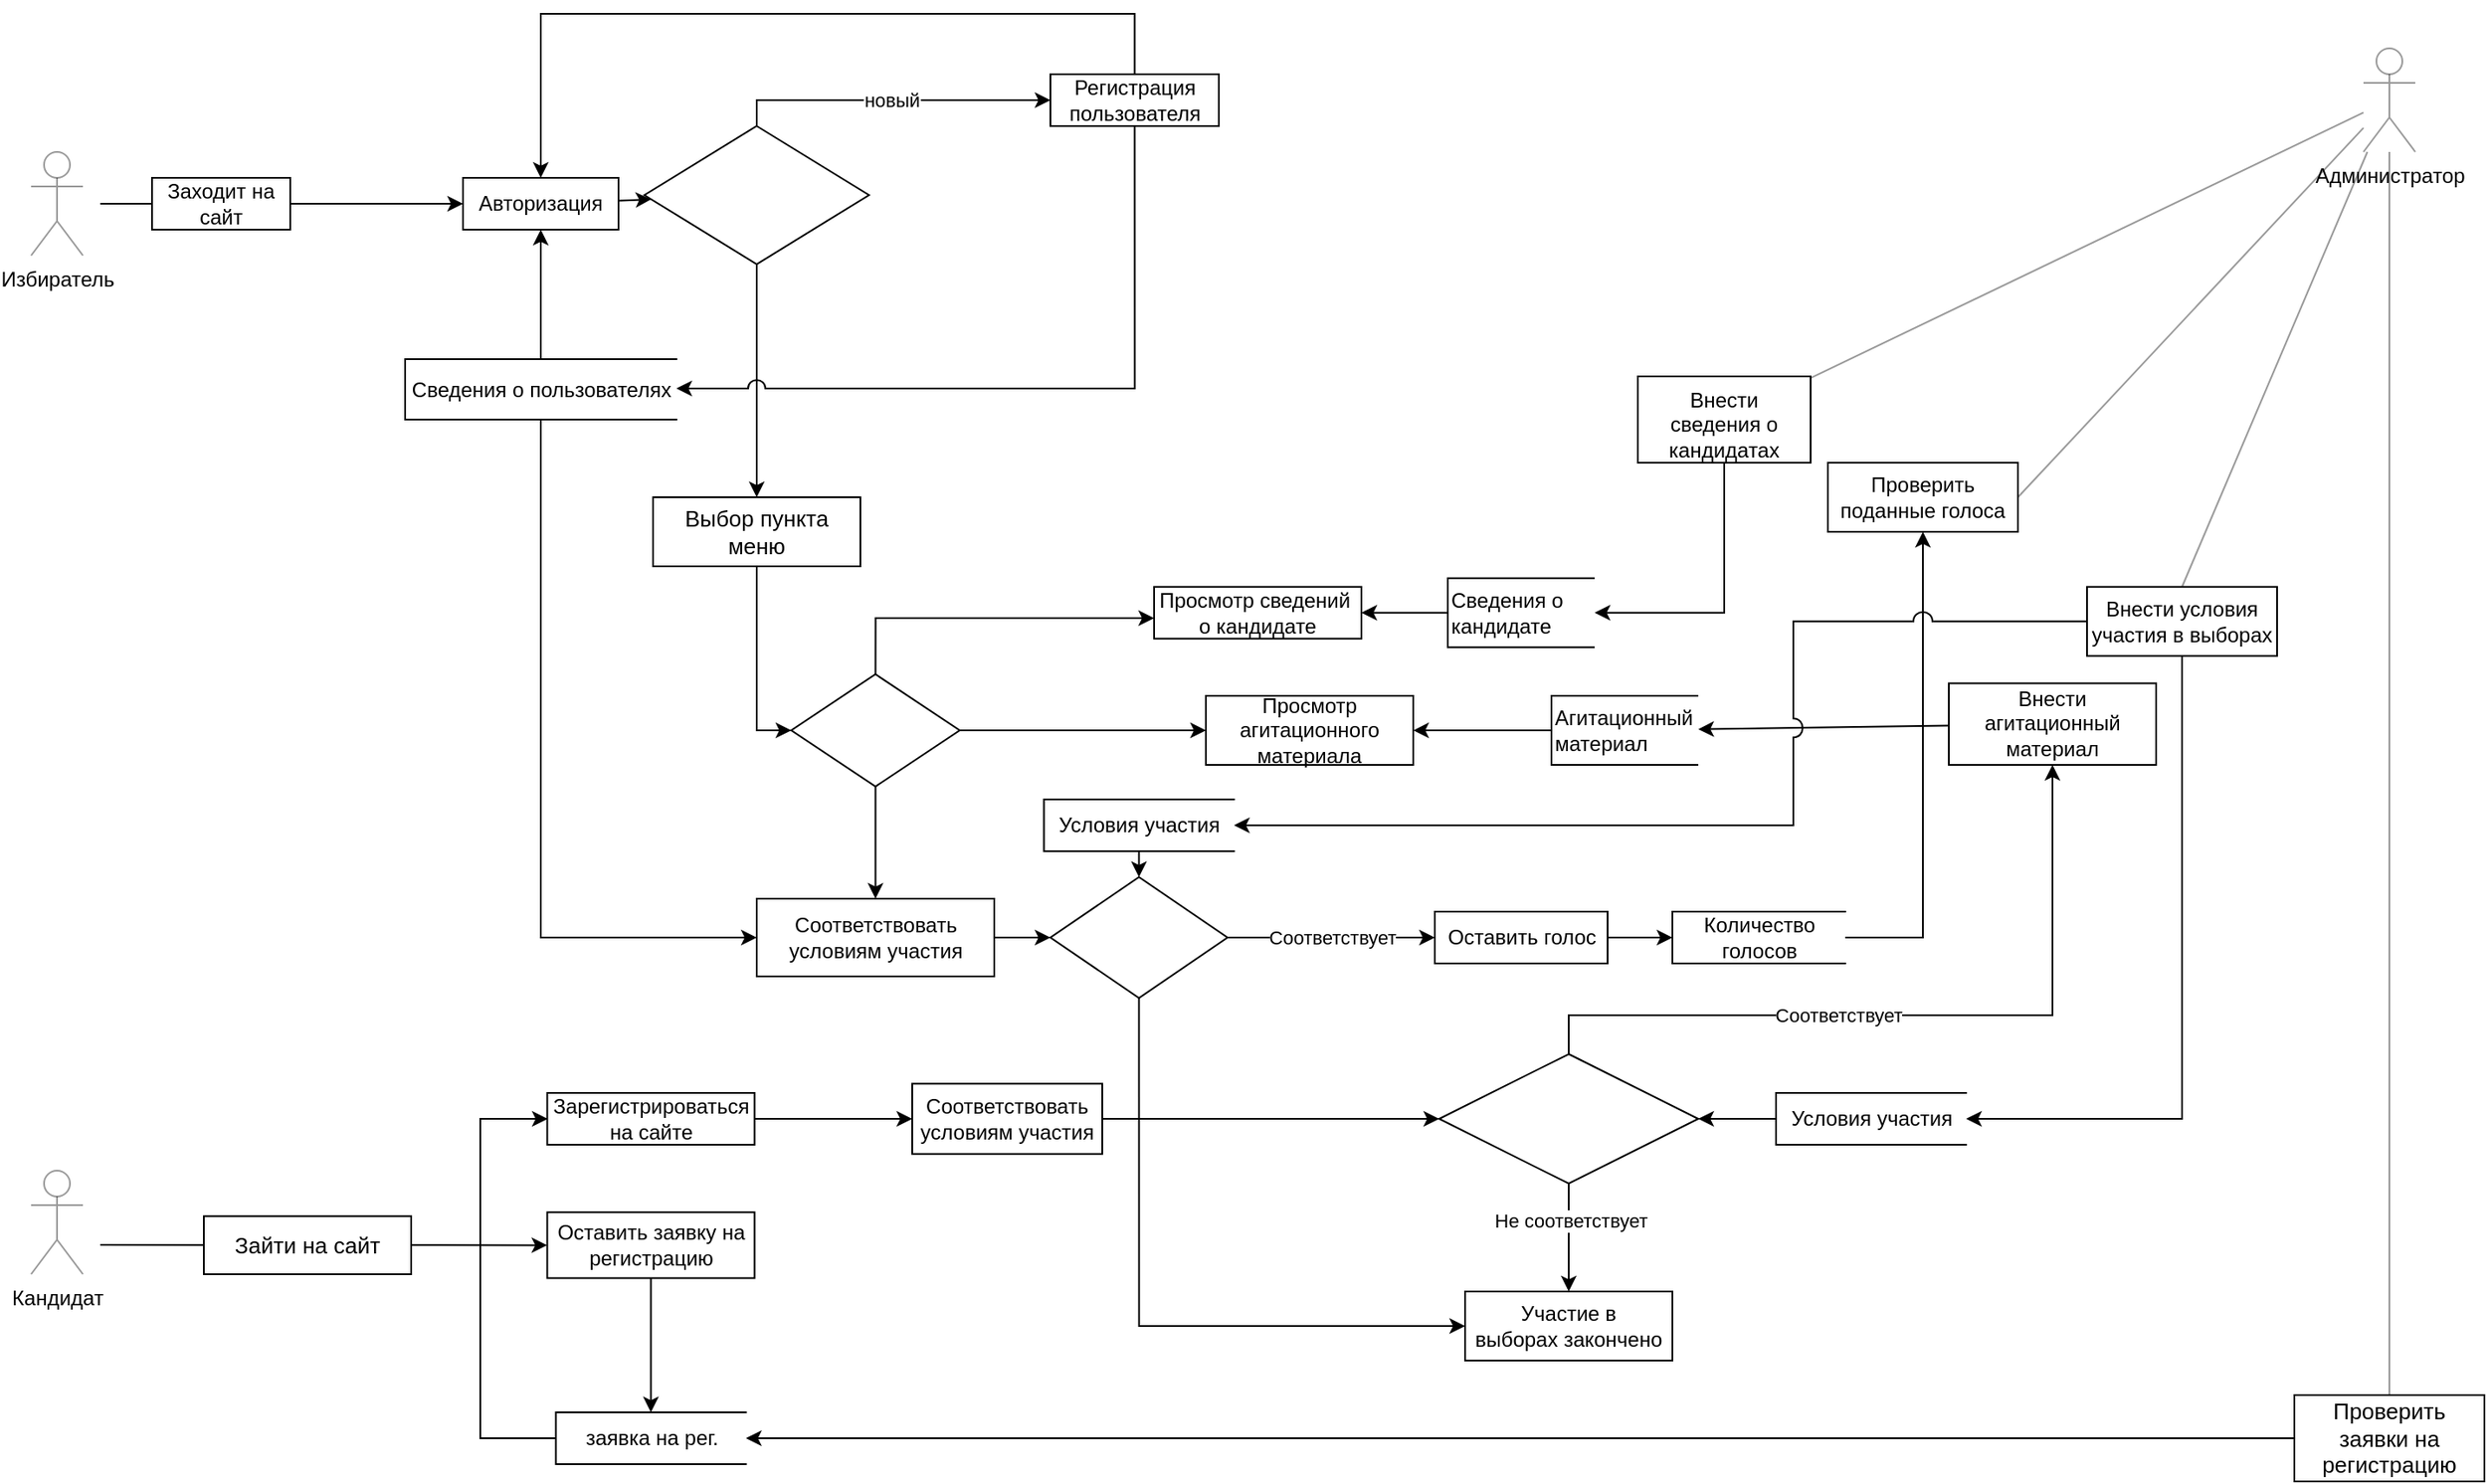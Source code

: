 <mxfile version="15.6.8" type="github">
  <diagram id="JmuFzZtwAlmiX_NOEhPW" name="Page-1">
    <mxGraphModel dx="1483" dy="881" grid="1" gridSize="10" guides="1" tooltips="1" connect="1" arrows="1" fold="1" page="1" pageScale="1" pageWidth="827" pageHeight="1169" math="0" shadow="0">
      <root>
        <mxCell id="0" />
        <mxCell id="1" parent="0" />
        <mxCell id="uC8Jnr2yHaZiXLGZVVK4-1" value="" style="rounded=0;orthogonalLoop=1;jettySize=auto;html=1;endArrow=none;endFill=0;" parent="1" target="QcxPbey-fvQrx8h6nicg-3" edge="1">
          <mxGeometry relative="1" as="geometry">
            <mxPoint x="60" y="210" as="sourcePoint" />
          </mxGeometry>
        </mxCell>
        <mxCell id="Ckuc4saJkIq0bEPmqGia-1" value="Избиратель" style="shape=umlActor;verticalLabelPosition=bottom;verticalAlign=top;html=1;outlineConnect=0;hachureGap=4;pointerEvents=0;opacity=40;" parent="1" vertex="1">
          <mxGeometry x="20" y="180" width="30" height="60" as="geometry" />
        </mxCell>
        <mxCell id="uC8Jnr2yHaZiXLGZVVK4-13" value="" style="rounded=0;orthogonalLoop=1;jettySize=auto;html=1;endFill=0;endArrow=none;opacity=40;" parent="1" source="Ckuc4saJkIq0bEPmqGia-4" target="uC8Jnr2yHaZiXLGZVVK4-12" edge="1">
          <mxGeometry relative="1" as="geometry">
            <mxPoint x="1140" y="260" as="sourcePoint" />
          </mxGeometry>
        </mxCell>
        <mxCell id="Ckuc4saJkIq0bEPmqGia-4" value="Администратор" style="shape=umlActor;verticalLabelPosition=bottom;verticalAlign=top;html=1;outlineConnect=0;hachureGap=4;pointerEvents=0;opacity=40;" parent="1" vertex="1">
          <mxGeometry x="1370" y="120" width="30" height="60" as="geometry" />
        </mxCell>
        <mxCell id="Ckuc4saJkIq0bEPmqGia-5" value="Кандидат" style="shape=umlActor;verticalLabelPosition=bottom;verticalAlign=top;html=1;outlineConnect=0;hachureGap=4;pointerEvents=0;opacity=40;" parent="1" vertex="1">
          <mxGeometry x="20" y="770" width="30" height="60" as="geometry" />
        </mxCell>
        <mxCell id="QcxPbey-fvQrx8h6nicg-13" style="edgeStyle=none;rounded=0;orthogonalLoop=1;jettySize=auto;html=1;exitX=1;exitY=0.5;exitDx=0;exitDy=0;entryX=0;entryY=0.5;entryDx=0;entryDy=0;fontSize=10;endArrow=classic;endFill=1;" parent="1" source="QcxPbey-fvQrx8h6nicg-3" target="QcxPbey-fvQrx8h6nicg-21" edge="1">
          <mxGeometry relative="1" as="geometry">
            <mxPoint x="290" y="400" as="targetPoint" />
          </mxGeometry>
        </mxCell>
        <mxCell id="QcxPbey-fvQrx8h6nicg-3" value="Заходит на сайт" style="rounded=0;whiteSpace=wrap;html=1;" parent="1" vertex="1">
          <mxGeometry x="90" y="195" width="80" height="30" as="geometry" />
        </mxCell>
        <mxCell id="QcxPbey-fvQrx8h6nicg-39" value="" style="edgeStyle=none;rounded=0;orthogonalLoop=1;jettySize=auto;html=1;fontSize=11;endArrow=classic;endFill=1;" parent="1" source="QcxPbey-fvQrx8h6nicg-21" target="QcxPbey-fvQrx8h6nicg-38" edge="1">
          <mxGeometry relative="1" as="geometry" />
        </mxCell>
        <mxCell id="QcxPbey-fvQrx8h6nicg-21" value="&lt;font style=&quot;font-size: 12px&quot;&gt;Авторизация&lt;/font&gt;" style="whiteSpace=wrap;html=1;fontSize=10;strokeWidth=1;" parent="1" vertex="1">
          <mxGeometry x="270" y="195" width="90" height="30" as="geometry" />
        </mxCell>
        <mxCell id="QcxPbey-fvQrx8h6nicg-38" value="" style="rhombus;whiteSpace=wrap;html=1;fontSize=10;strokeWidth=1;" parent="1" vertex="1">
          <mxGeometry x="375" y="165" width="130" height="80" as="geometry" />
        </mxCell>
        <mxCell id="QcxPbey-fvQrx8h6nicg-40" value="Оставить голос" style="whiteSpace=wrap;html=1;fontSize=12;strokeWidth=1;" parent="1" vertex="1">
          <mxGeometry x="832.5" y="620" width="100" height="30" as="geometry" />
        </mxCell>
        <mxCell id="QcxPbey-fvQrx8h6nicg-46" value="новый" style="endArrow=classic;html=1;rounded=0;fontSize=11;edgeStyle=orthogonalEdgeStyle;elbow=vertical;endFill=1;exitX=0.5;exitY=0;exitDx=0;exitDy=0;entryX=0;entryY=0.5;entryDx=0;entryDy=0;strokeWidth=1;" parent="1" source="QcxPbey-fvQrx8h6nicg-38" target="QcxPbey-fvQrx8h6nicg-50" edge="1">
          <mxGeometry width="50" height="50" relative="1" as="geometry">
            <mxPoint x="510" y="200" as="sourcePoint" />
            <mxPoint x="590" y="120" as="targetPoint" />
          </mxGeometry>
        </mxCell>
        <mxCell id="mvtWrWIjIO7E2C7EAjuf-1" style="edgeStyle=orthogonalEdgeStyle;rounded=0;orthogonalLoop=1;jettySize=auto;html=1;entryX=0.5;entryY=0;entryDx=0;entryDy=0;" parent="1" source="QcxPbey-fvQrx8h6nicg-50" target="QcxPbey-fvQrx8h6nicg-21" edge="1">
          <mxGeometry relative="1" as="geometry">
            <Array as="points">
              <mxPoint x="659" y="100" />
              <mxPoint x="315" y="100" />
            </Array>
          </mxGeometry>
        </mxCell>
        <mxCell id="QcxPbey-fvQrx8h6nicg-50" value="&lt;font&gt;Регистрация&lt;br&gt;&lt;/font&gt;&lt;font&gt;пользователя&lt;/font&gt;" style="rounded=0;whiteSpace=wrap;html=1;fontSize=12;strokeWidth=1;" parent="1" vertex="1">
          <mxGeometry x="610" y="135" width="97.5" height="30" as="geometry" />
        </mxCell>
        <mxCell id="QcxPbey-fvQrx8h6nicg-55" value="Проверить поданные голоса" style="rounded=0;whiteSpace=wrap;html=1;fontSize=12;strokeWidth=1;" parent="1" vertex="1">
          <mxGeometry x="1060" y="360" width="110" height="40" as="geometry" />
        </mxCell>
        <mxCell id="QcxPbey-fvQrx8h6nicg-56" value="" style="endArrow=none;html=1;rounded=0;fontSize=11;elbow=vertical;endFill=0;entryX=1;entryY=0.5;entryDx=0;entryDy=0;opacity=40;" parent="1" source="Ckuc4saJkIq0bEPmqGia-4" target="QcxPbey-fvQrx8h6nicg-55" edge="1">
          <mxGeometry width="50" height="50" relative="1" as="geometry">
            <mxPoint x="1170" y="290" as="sourcePoint" />
            <mxPoint x="1040" y="160" as="targetPoint" />
          </mxGeometry>
        </mxCell>
        <mxCell id="CWQUx5Fxp_yCI4VXglZ1-1" value="" style="edgeStyle=orthogonalEdgeStyle;rounded=0;orthogonalLoop=1;jettySize=auto;html=1;" parent="1" source="QcxPbey-fvQrx8h6nicg-59" target="hFdm3sWJ3O_plOhxWSF5-2" edge="1">
          <mxGeometry relative="1" as="geometry" />
        </mxCell>
        <mxCell id="QcxPbey-fvQrx8h6nicg-59" value="" style="rhombus;whiteSpace=wrap;html=1;rounded=0;fontSize=11;align=left;strokeWidth=1;" parent="1" vertex="1">
          <mxGeometry x="460" y="482.51" width="97.5" height="65" as="geometry" />
        </mxCell>
        <mxCell id="QcxPbey-fvQrx8h6nicg-65" style="edgeStyle=orthogonalEdgeStyle;rounded=0;orthogonalLoop=1;jettySize=auto;html=1;exitX=0.5;exitY=1;exitDx=0;exitDy=0;fontSize=12;endArrow=classic;endFill=1;" parent="1" edge="1">
          <mxGeometry relative="1" as="geometry">
            <mxPoint x="680" y="458.13" as="sourcePoint" />
            <mxPoint x="680" y="458.13" as="targetPoint" />
          </mxGeometry>
        </mxCell>
        <mxCell id="C9aT05zjUnMVidygBZYE-1" style="edgeStyle=none;rounded=0;orthogonalLoop=1;jettySize=auto;html=1;endArrow=classic;endFill=1;" parent="1" source="QcxPbey-fvQrx8h6nicg-79" target="C9aT05zjUnMVidygBZYE-2" edge="1">
          <mxGeometry relative="1" as="geometry">
            <mxPoint x="990" y="584.625" as="targetPoint" />
          </mxGeometry>
        </mxCell>
        <mxCell id="QcxPbey-fvQrx8h6nicg-79" value="Внести агитационный&lt;br&gt;&lt;font&gt;материал&lt;/font&gt;" style="rounded=0;whiteSpace=wrap;html=1;fontSize=12;strokeWidth=1;" parent="1" vertex="1">
          <mxGeometry x="1130" y="487.76" width="120" height="47.25" as="geometry" />
        </mxCell>
        <mxCell id="QcxPbey-fvQrx8h6nicg-85" value="" style="rhombus;whiteSpace=wrap;html=1;rounded=0;fontSize=12;strokeWidth=1;" parent="1" vertex="1">
          <mxGeometry x="835" y="702.5" width="150" height="75" as="geometry" />
        </mxCell>
        <mxCell id="QcxPbey-fvQrx8h6nicg-88" value="&lt;font style=&quot;font-size: 12px&quot;&gt;Участие в&lt;br&gt;выборах&amp;nbsp;&lt;font style=&quot;font-size: 12px&quot;&gt;закончено&lt;/font&gt;&lt;/font&gt;" style="rounded=0;whiteSpace=wrap;html=1;fontSize=11;strokeWidth=1;" parent="1" vertex="1">
          <mxGeometry x="850" y="840" width="120" height="40" as="geometry" />
        </mxCell>
        <mxCell id="QcxPbey-fvQrx8h6nicg-89" value="" style="endArrow=classic;html=1;rounded=0;fontSize=11;edgeStyle=orthogonalEdgeStyle;elbow=vertical;entryX=0.5;entryY=1;entryDx=0;entryDy=0;exitX=0.5;exitY=0;exitDx=0;exitDy=0;" parent="1" source="QcxPbey-fvQrx8h6nicg-85" target="QcxPbey-fvQrx8h6nicg-79" edge="1">
          <mxGeometry width="50" height="50" relative="1" as="geometry">
            <mxPoint x="910" y="680" as="sourcePoint" />
            <mxPoint x="1150" y="630" as="targetPoint" />
            <Array as="points">
              <mxPoint x="910" y="680" />
              <mxPoint x="1190" y="680" />
            </Array>
          </mxGeometry>
        </mxCell>
        <mxCell id="QcxPbey-fvQrx8h6nicg-90" value="Соответствует" style="edgeLabel;html=1;align=center;verticalAlign=middle;resizable=0;points=[];fontSize=11;" parent="QcxPbey-fvQrx8h6nicg-89" vertex="1" connectable="0">
          <mxGeometry x="-0.204" relative="1" as="geometry">
            <mxPoint as="offset" />
          </mxGeometry>
        </mxCell>
        <mxCell id="QcxPbey-fvQrx8h6nicg-91" value="" style="endArrow=classic;html=1;rounded=0;fontSize=11;elbow=vertical;entryX=0.5;entryY=0;entryDx=0;entryDy=0;exitX=0.5;exitY=1;exitDx=0;exitDy=0;" parent="1" source="QcxPbey-fvQrx8h6nicg-85" target="QcxPbey-fvQrx8h6nicg-88" edge="1">
          <mxGeometry width="50" height="50" relative="1" as="geometry">
            <mxPoint x="820" y="630" as="sourcePoint" />
            <mxPoint x="870" y="580" as="targetPoint" />
          </mxGeometry>
        </mxCell>
        <mxCell id="QcxPbey-fvQrx8h6nicg-92" value="Не соответствует" style="edgeLabel;html=1;align=center;verticalAlign=middle;resizable=0;points=[];fontSize=11;" parent="QcxPbey-fvQrx8h6nicg-91" vertex="1" connectable="0">
          <mxGeometry x="-0.322" y="1" relative="1" as="geometry">
            <mxPoint as="offset" />
          </mxGeometry>
        </mxCell>
        <mxCell id="C9aT05zjUnMVidygBZYE-5" style="edgeStyle=none;rounded=0;orthogonalLoop=1;jettySize=auto;html=1;endArrow=classic;endFill=1;entryX=1;entryY=0.5;entryDx=0;entryDy=0;" parent="1" source="C9aT05zjUnMVidygBZYE-2" target="hFdm3sWJ3O_plOhxWSF5-2" edge="1">
          <mxGeometry relative="1" as="geometry">
            <mxPoint x="870" y="520" as="targetPoint" />
          </mxGeometry>
        </mxCell>
        <mxCell id="C9aT05zjUnMVidygBZYE-2" value="&lt;font style=&quot;font-size: 12px&quot;&gt;Агитационный&lt;br&gt;материал&lt;/font&gt;" style="strokeWidth=1;html=1;shape=mxgraph.flowchart.annotation_1;align=left;pointerEvents=1;rounded=0;fontSize=11;" parent="1" vertex="1">
          <mxGeometry x="900" y="495.01" width="85" height="40" as="geometry" />
        </mxCell>
        <mxCell id="C9aT05zjUnMVidygBZYE-7" style="edgeStyle=none;rounded=0;orthogonalLoop=1;jettySize=auto;html=1;endArrow=classic;endFill=1;entryX=1;entryY=0.5;entryDx=0;entryDy=0;" parent="1" source="C9aT05zjUnMVidygBZYE-6" target="hFdm3sWJ3O_plOhxWSF5-1" edge="1">
          <mxGeometry relative="1" as="geometry">
            <mxPoint x="850" y="459" as="targetPoint" />
          </mxGeometry>
        </mxCell>
        <mxCell id="C9aT05zjUnMVidygBZYE-6" value="&lt;font style=&quot;font-size: 12px&quot;&gt;Сведения о &lt;br&gt;кандидате&lt;/font&gt;" style="strokeWidth=1;html=1;shape=mxgraph.flowchart.annotation_1;align=left;pointerEvents=1;rounded=0;fontSize=11;" parent="1" vertex="1">
          <mxGeometry x="840" y="426.88" width="85" height="40" as="geometry" />
        </mxCell>
        <mxCell id="hFdm3sWJ3O_plOhxWSF5-22" value="" style="edgeStyle=none;rounded=0;jumpStyle=arc;jumpSize=10;orthogonalLoop=1;jettySize=auto;html=1;fontSize=12;strokeWidth=1;" parent="1" source="525ly9_6TU_Ebp-7HM40-1" target="QcxPbey-fvQrx8h6nicg-21" edge="1">
          <mxGeometry relative="1" as="geometry">
            <mxPoint x="315" y="300" as="sourcePoint" />
          </mxGeometry>
        </mxCell>
        <mxCell id="uC8Jnr2yHaZiXLGZVVK4-11" value="" style="edgeStyle=orthogonalEdgeStyle;rounded=0;orthogonalLoop=1;jettySize=auto;html=1;" parent="1" source="uC8Jnr2yHaZiXLGZVVK4-9" target="QcxPbey-fvQrx8h6nicg-85" edge="1">
          <mxGeometry relative="1" as="geometry" />
        </mxCell>
        <mxCell id="uC8Jnr2yHaZiXLGZVVK4-9" value="Условия участия" style="html=1;dashed=0;whitespace=wrap;shape=partialRectangle;right=0;" parent="1" vertex="1">
          <mxGeometry x="1030" y="725" width="110" height="30" as="geometry" />
        </mxCell>
        <mxCell id="uC8Jnr2yHaZiXLGZVVK4-12" value="Внести&lt;br&gt;сведения&amp;nbsp;&lt;font&gt;о кандидатах&lt;/font&gt;" style="whiteSpace=wrap;html=1;verticalAlign=top;hachureGap=4;" parent="1" vertex="1">
          <mxGeometry x="950" y="310" width="100" height="50" as="geometry" />
        </mxCell>
        <mxCell id="uC8Jnr2yHaZiXLGZVVK4-14" value="" style="endArrow=classic;html=1;rounded=0;edgeStyle=orthogonalEdgeStyle;exitX=0.5;exitY=1;exitDx=0;exitDy=0;entryX=1;entryY=0.5;entryDx=0;entryDy=0;entryPerimeter=0;jumpStyle=arc;jumpSize=13;" parent="1" source="uC8Jnr2yHaZiXLGZVVK4-12" target="C9aT05zjUnMVidygBZYE-6" edge="1">
          <mxGeometry width="50" height="50" relative="1" as="geometry">
            <mxPoint x="960" y="390" as="sourcePoint" />
            <mxPoint x="990" y="530" as="targetPoint" />
            <Array as="points">
              <mxPoint x="1000" y="447" />
            </Array>
          </mxGeometry>
        </mxCell>
        <mxCell id="uC8Jnr2yHaZiXLGZVVK4-16" value="" style="endArrow=classic;html=1;rounded=0;edgeStyle=orthogonalEdgeStyle;jumpStyle=arc;jumpSize=13;exitX=0.5;exitY=0;exitDx=0;exitDy=0;" parent="1" source="QcxPbey-fvQrx8h6nicg-59" target="hFdm3sWJ3O_plOhxWSF5-1" edge="1">
          <mxGeometry width="50" height="50" relative="1" as="geometry">
            <mxPoint x="510" y="481.88" as="sourcePoint" />
            <mxPoint x="710" y="470" as="targetPoint" />
            <Array as="points">
              <mxPoint x="509" y="450" />
            </Array>
          </mxGeometry>
        </mxCell>
        <mxCell id="uC8Jnr2yHaZiXLGZVVK4-24" value="Количество&lt;br&gt;&lt;font&gt;голосов&lt;/font&gt;" style="html=1;dashed=0;whitespace=wrap;shape=partialRectangle;right=0;" parent="1" vertex="1">
          <mxGeometry x="970" y="620" width="100" height="30" as="geometry" />
        </mxCell>
        <mxCell id="uC8Jnr2yHaZiXLGZVVK4-25" value="" style="endArrow=classic;html=1;rounded=0;jumpStyle=arc;jumpSize=13;exitX=1;exitY=0.5;exitDx=0;exitDy=0;entryX=0;entryY=0.5;entryDx=0;entryDy=0;" parent="1" source="QcxPbey-fvQrx8h6nicg-40" target="uC8Jnr2yHaZiXLGZVVK4-24" edge="1">
          <mxGeometry width="50" height="50" relative="1" as="geometry">
            <mxPoint x="800" y="580" as="sourcePoint" />
            <mxPoint x="850" y="530" as="targetPoint" />
          </mxGeometry>
        </mxCell>
        <mxCell id="uC8Jnr2yHaZiXLGZVVK4-28" value="Внести условия участия в выборах" style="rounded=0;whiteSpace=wrap;html=1;fontSize=12;direction=west;" parent="1" vertex="1">
          <mxGeometry x="1210" y="431.88" width="110" height="40" as="geometry" />
        </mxCell>
        <mxCell id="uC8Jnr2yHaZiXLGZVVK4-30" value="" style="endArrow=none;html=1;rounded=0;fontSize=11;jumpStyle=arc;jumpSize=13;entryX=0.5;entryY=1;entryDx=0;entryDy=0;endFill=0;opacity=40;" parent="1" source="Ckuc4saJkIq0bEPmqGia-4" target="uC8Jnr2yHaZiXLGZVVK4-28" edge="1">
          <mxGeometry width="50" height="50" relative="1" as="geometry">
            <mxPoint x="1200" y="240" as="sourcePoint" />
            <mxPoint x="1291" y="290" as="targetPoint" />
          </mxGeometry>
        </mxCell>
        <mxCell id="MkhBit8MBgr-8_Trr2Lj-1" value="" style="rhombus;whiteSpace=wrap;html=1;rounded=0;fontSize=12;strokeWidth=1;" parent="1" vertex="1">
          <mxGeometry x="610" y="600" width="102.5" height="70" as="geometry" />
        </mxCell>
        <mxCell id="MkhBit8MBgr-8_Trr2Lj-4" value="Соответствует" style="endArrow=classic;html=1;rounded=0;exitX=1;exitY=0.5;exitDx=0;exitDy=0;entryX=0;entryY=0.5;entryDx=0;entryDy=0;" parent="1" source="MkhBit8MBgr-8_Trr2Lj-1" target="QcxPbey-fvQrx8h6nicg-40" edge="1">
          <mxGeometry width="50" height="50" relative="1" as="geometry">
            <mxPoint x="750" y="680" as="sourcePoint" />
            <mxPoint x="800" y="630" as="targetPoint" />
          </mxGeometry>
        </mxCell>
        <mxCell id="MkhBit8MBgr-8_Trr2Lj-6" value="" style="endArrow=classic;html=1;rounded=0;exitX=0.5;exitY=1;exitDx=0;exitDy=0;edgeStyle=orthogonalEdgeStyle;entryX=0;entryY=0.5;entryDx=0;entryDy=0;jumpStyle=arc;jumpSize=10;" parent="1" source="MkhBit8MBgr-8_Trr2Lj-1" target="QcxPbey-fvQrx8h6nicg-88" edge="1">
          <mxGeometry width="50" height="50" relative="1" as="geometry">
            <mxPoint x="750" y="680" as="sourcePoint" />
            <mxPoint x="790" y="860" as="targetPoint" />
            <Array as="points">
              <mxPoint x="661" y="860" />
            </Array>
          </mxGeometry>
        </mxCell>
        <mxCell id="MkhBit8MBgr-8_Trr2Lj-10" value="" style="endArrow=classic;html=1;rounded=0;jumpStyle=arc;jumpSize=10;exitX=1;exitY=0.5;exitDx=0;exitDy=0;entryX=0;entryY=0.5;entryDx=0;entryDy=0;" parent="1" source="hFdm3sWJ3O_plOhxWSF5-25" target="MkhBit8MBgr-8_Trr2Lj-1" edge="1">
          <mxGeometry width="50" height="50" relative="1" as="geometry">
            <mxPoint x="390" y="635.0" as="sourcePoint" />
            <mxPoint x="790" y="490" as="targetPoint" />
          </mxGeometry>
        </mxCell>
        <mxCell id="MkhBit8MBgr-8_Trr2Lj-11" value="" style="endArrow=classic;html=1;rounded=0;jumpStyle=arc;jumpSize=10;edgeStyle=orthogonalEdgeStyle;exitX=0.5;exitY=0;exitDx=0;exitDy=0;entryX=1;entryY=0.5;entryDx=0;entryDy=0;" parent="1" source="uC8Jnr2yHaZiXLGZVVK4-28" target="uC8Jnr2yHaZiXLGZVVK4-9" edge="1">
          <mxGeometry width="50" height="50" relative="1" as="geometry">
            <mxPoint x="1290" y="530" as="sourcePoint" />
            <mxPoint x="1210" y="750" as="targetPoint" />
            <Array as="points">
              <mxPoint x="1265" y="740" />
            </Array>
          </mxGeometry>
        </mxCell>
        <mxCell id="mvtWrWIjIO7E2C7EAjuf-5" value="заявка на рег." style="html=1;dashed=0;whitespace=wrap;shape=partialRectangle;right=0;" parent="1" vertex="1">
          <mxGeometry x="323.75" y="910" width="110" height="30" as="geometry" />
        </mxCell>
        <mxCell id="hFdm3sWJ3O_plOhxWSF5-1" value="Просмотр сведений&amp;nbsp;&lt;br&gt;о кандидате" style="rounded=0;whiteSpace=wrap;html=1;" parent="1" vertex="1">
          <mxGeometry x="670" y="431.88" width="120" height="30" as="geometry" />
        </mxCell>
        <mxCell id="hFdm3sWJ3O_plOhxWSF5-2" value="Просмотр агитационного материала" style="rounded=0;whiteSpace=wrap;html=1;" parent="1" vertex="1">
          <mxGeometry x="700" y="495.01" width="120" height="40" as="geometry" />
        </mxCell>
        <mxCell id="hFdm3sWJ3O_plOhxWSF5-6" value="" style="endArrow=classic;html=1;rounded=0;exitX=0.5;exitY=1;exitDx=0;exitDy=0;entryX=0.5;entryY=0;entryDx=0;entryDy=0;" parent="1" source="QcxPbey-fvQrx8h6nicg-38" target="hFdm3sWJ3O_plOhxWSF5-7" edge="1">
          <mxGeometry width="50" height="50" relative="1" as="geometry">
            <mxPoint x="730" y="470" as="sourcePoint" />
            <mxPoint x="395" y="368.13" as="targetPoint" />
          </mxGeometry>
        </mxCell>
        <mxCell id="525ly9_6TU_Ebp-7HM40-4" style="edgeStyle=none;rounded=0;orthogonalLoop=1;jettySize=auto;html=1;endArrow=classic;endFill=1;exitX=0.5;exitY=1;exitDx=0;exitDy=0;" parent="1" source="QcxPbey-fvQrx8h6nicg-59" target="hFdm3sWJ3O_plOhxWSF5-25" edge="1">
          <mxGeometry relative="1" as="geometry">
            <mxPoint x="520" y="528" as="sourcePoint" />
          </mxGeometry>
        </mxCell>
        <mxCell id="hFdm3sWJ3O_plOhxWSF5-7" value="&lt;font style=&quot;font-size: 13px&quot;&gt;Выбор пункта меню&lt;/font&gt;" style="rounded=0;whiteSpace=wrap;html=1;" parent="1" vertex="1">
          <mxGeometry x="380" y="380" width="120" height="40" as="geometry" />
        </mxCell>
        <mxCell id="hFdm3sWJ3O_plOhxWSF5-8" value="" style="endArrow=classic;html=1;rounded=0;fontSize=13;edgeStyle=orthogonalEdgeStyle;entryX=0;entryY=0.5;entryDx=0;entryDy=0;exitX=0.5;exitY=1;exitDx=0;exitDy=0;" parent="1" source="hFdm3sWJ3O_plOhxWSF5-7" target="QcxPbey-fvQrx8h6nicg-59" edge="1">
          <mxGeometry width="50" height="50" relative="1" as="geometry">
            <mxPoint x="360" y="510" as="sourcePoint" />
            <mxPoint x="410" y="460" as="targetPoint" />
          </mxGeometry>
        </mxCell>
        <mxCell id="hFdm3sWJ3O_plOhxWSF5-10" value="Зайти на сайт" style="rounded=0;whiteSpace=wrap;html=1;fontSize=13;" parent="1" vertex="1">
          <mxGeometry x="120" y="796.37" width="120" height="33.63" as="geometry" />
        </mxCell>
        <mxCell id="hFdm3sWJ3O_plOhxWSF5-11" value="" style="endArrow=none;html=1;rounded=0;fontSize=13;entryX=0;entryY=0.5;entryDx=0;entryDy=0;" parent="1" target="hFdm3sWJ3O_plOhxWSF5-10" edge="1">
          <mxGeometry width="50" height="50" relative="1" as="geometry">
            <mxPoint x="60" y="813" as="sourcePoint" />
            <mxPoint x="780" y="420" as="targetPoint" />
          </mxGeometry>
        </mxCell>
        <mxCell id="hFdm3sWJ3O_plOhxWSF5-12" value="" style="endArrow=classic;html=1;rounded=0;fontSize=13;exitX=1;exitY=0.5;exitDx=0;exitDy=0;entryX=0;entryY=0.5;entryDx=0;entryDy=0;" parent="1" source="hFdm3sWJ3O_plOhxWSF5-10" target="hFdm3sWJ3O_plOhxWSF5-15" edge="1">
          <mxGeometry width="50" height="50" relative="1" as="geometry">
            <mxPoint x="570" y="470" as="sourcePoint" />
            <mxPoint x="310" y="742" as="targetPoint" />
          </mxGeometry>
        </mxCell>
        <mxCell id="hFdm3sWJ3O_plOhxWSF5-13" value="Проверить заявки на регистрацию" style="rounded=0;whiteSpace=wrap;html=1;fontSize=13;" parent="1" vertex="1">
          <mxGeometry x="1330" y="900" width="110" height="50" as="geometry" />
        </mxCell>
        <mxCell id="hFdm3sWJ3O_plOhxWSF5-14" value="" style="endArrow=none;html=1;rounded=0;fontSize=13;opacity=40;" parent="1" source="hFdm3sWJ3O_plOhxWSF5-13" target="Ckuc4saJkIq0bEPmqGia-4" edge="1">
          <mxGeometry width="50" height="50" relative="1" as="geometry">
            <mxPoint x="570" y="450" as="sourcePoint" />
            <mxPoint x="620" y="400" as="targetPoint" />
          </mxGeometry>
        </mxCell>
        <mxCell id="hFdm3sWJ3O_plOhxWSF5-15" value="Оставить заявку на регистрацию" style="rounded=0;whiteSpace=wrap;html=1;fontSize=12;" parent="1" vertex="1">
          <mxGeometry x="318.75" y="794.13" width="120" height="38.12" as="geometry" />
        </mxCell>
        <mxCell id="hFdm3sWJ3O_plOhxWSF5-16" value="" style="endArrow=classic;html=1;rounded=0;fontSize=12;exitX=0.5;exitY=1;exitDx=0;exitDy=0;entryX=0.5;entryY=0;entryDx=0;entryDy=0;" parent="1" source="hFdm3sWJ3O_plOhxWSF5-15" target="mvtWrWIjIO7E2C7EAjuf-5" edge="1">
          <mxGeometry width="50" height="50" relative="1" as="geometry">
            <mxPoint x="580" y="570" as="sourcePoint" />
            <mxPoint x="630" y="520" as="targetPoint" />
          </mxGeometry>
        </mxCell>
        <mxCell id="hFdm3sWJ3O_plOhxWSF5-18" value="" style="endArrow=classic;html=1;rounded=0;fontSize=12;exitX=0;exitY=0.5;exitDx=0;exitDy=0;entryX=1;entryY=0.5;entryDx=0;entryDy=0;" parent="1" source="hFdm3sWJ3O_plOhxWSF5-13" target="mvtWrWIjIO7E2C7EAjuf-5" edge="1">
          <mxGeometry width="50" height="50" relative="1" as="geometry">
            <mxPoint x="580" y="570" as="sourcePoint" />
            <mxPoint x="630" y="520" as="targetPoint" />
          </mxGeometry>
        </mxCell>
        <mxCell id="hFdm3sWJ3O_plOhxWSF5-23" value="" style="endArrow=classic;html=1;rounded=0;fontSize=12;strokeWidth=1;jumpStyle=arc;jumpSize=10;edgeStyle=orthogonalEdgeStyle;exitX=0.5;exitY=1;exitDx=0;exitDy=0;" parent="1" source="QcxPbey-fvQrx8h6nicg-50" target="525ly9_6TU_Ebp-7HM40-1" edge="1">
          <mxGeometry width="50" height="50" relative="1" as="geometry">
            <mxPoint x="670" y="295" as="sourcePoint" />
            <mxPoint x="377.5" y="322.5" as="targetPoint" />
            <Array as="points">
              <mxPoint x="659" y="317" />
            </Array>
          </mxGeometry>
        </mxCell>
        <mxCell id="hFdm3sWJ3O_plOhxWSF5-25" value="Соответствовать условиям участия" style="rounded=0;whiteSpace=wrap;html=1;fontSize=12;" parent="1" vertex="1">
          <mxGeometry x="440" y="612.5" width="137.5" height="45" as="geometry" />
        </mxCell>
        <mxCell id="hFdm3sWJ3O_plOhxWSF5-26" value="" style="endArrow=classic;html=1;rounded=0;fontSize=12;strokeWidth=1;jumpStyle=arc;jumpSize=10;entryX=0;entryY=0.5;entryDx=0;entryDy=0;edgeStyle=orthogonalEdgeStyle;" parent="1" source="525ly9_6TU_Ebp-7HM40-1" target="hFdm3sWJ3O_plOhxWSF5-25" edge="1">
          <mxGeometry width="50" height="50" relative="1" as="geometry">
            <mxPoint x="315" y="345" as="sourcePoint" />
            <mxPoint x="650" y="530" as="targetPoint" />
            <Array as="points">
              <mxPoint x="315" y="635" />
            </Array>
          </mxGeometry>
        </mxCell>
        <mxCell id="VWqn8IvG2TLwIE7waugc-1" value="Соответствовать условиям участия" style="rounded=0;whiteSpace=wrap;html=1;fontSize=12;" parent="1" vertex="1">
          <mxGeometry x="530" y="719.66" width="110" height="40.68" as="geometry" />
        </mxCell>
        <mxCell id="VWqn8IvG2TLwIE7waugc-2" value="" style="endArrow=classic;html=1;rounded=0;entryX=0;entryY=0.5;entryDx=0;entryDy=0;exitX=1;exitY=0.5;exitDx=0;exitDy=0;" parent="1" source="VWqn8IvG2TLwIE7waugc-1" target="QcxPbey-fvQrx8h6nicg-85" edge="1">
          <mxGeometry width="50" height="50" relative="1" as="geometry">
            <mxPoint x="730" y="580" as="sourcePoint" />
            <mxPoint x="780" y="530" as="targetPoint" />
          </mxGeometry>
        </mxCell>
        <mxCell id="525ly9_6TU_Ebp-7HM40-1" value="Сведения о пользователях" style="html=1;dashed=0;whitespace=wrap;shape=partialRectangle;right=0;" parent="1" vertex="1">
          <mxGeometry x="236.5" y="300" width="157" height="35" as="geometry" />
        </mxCell>
        <mxCell id="CWQUx5Fxp_yCI4VXglZ1-3" value="" style="endArrow=classic;html=1;rounded=0;entryX=0.5;entryY=1;entryDx=0;entryDy=0;exitX=1;exitY=0.5;exitDx=0;exitDy=0;edgeStyle=orthogonalEdgeStyle;" parent="1" source="uC8Jnr2yHaZiXLGZVVK4-24" target="QcxPbey-fvQrx8h6nicg-55" edge="1">
          <mxGeometry width="50" height="50" relative="1" as="geometry">
            <mxPoint x="760" y="660" as="sourcePoint" />
            <mxPoint x="810" y="610" as="targetPoint" />
          </mxGeometry>
        </mxCell>
        <mxCell id="CWQUx5Fxp_yCI4VXglZ1-5" value="" style="endArrow=classic;html=1;rounded=0;exitX=0;exitY=0.5;exitDx=0;exitDy=0;edgeStyle=orthogonalEdgeStyle;startArrow=none;" parent="1" source="QcxPbey-fvQrx8h6nicg-69" edge="1">
          <mxGeometry width="50" height="50" relative="1" as="geometry">
            <mxPoint x="760" y="820" as="sourcePoint" />
            <mxPoint x="319" y="740" as="targetPoint" />
            <Array as="points">
              <mxPoint x="280" y="740" />
            </Array>
          </mxGeometry>
        </mxCell>
        <mxCell id="CWQUx5Fxp_yCI4VXglZ1-6" value="Условия участия" style="html=1;dashed=0;whitespace=wrap;shape=partialRectangle;right=0;" parent="1" vertex="1">
          <mxGeometry x="606.25" y="555" width="110" height="30" as="geometry" />
        </mxCell>
        <mxCell id="CWQUx5Fxp_yCI4VXglZ1-7" value="" style="endArrow=classic;html=1;rounded=0;exitX=0.5;exitY=1;exitDx=0;exitDy=0;entryX=0.5;entryY=0;entryDx=0;entryDy=0;" parent="1" source="CWQUx5Fxp_yCI4VXglZ1-6" target="MkhBit8MBgr-8_Trr2Lj-1" edge="1">
          <mxGeometry width="50" height="50" relative="1" as="geometry">
            <mxPoint x="760" y="660" as="sourcePoint" />
            <mxPoint x="810" y="610" as="targetPoint" />
          </mxGeometry>
        </mxCell>
        <mxCell id="CWQUx5Fxp_yCI4VXglZ1-8" value="" style="endArrow=classic;html=1;rounded=0;exitX=1;exitY=0.5;exitDx=0;exitDy=0;entryX=1;entryY=0.5;entryDx=0;entryDy=0;edgeStyle=orthogonalEdgeStyle;jumpStyle=arc;jumpSize=11;" parent="1" source="uC8Jnr2yHaZiXLGZVVK4-28" target="CWQUx5Fxp_yCI4VXglZ1-6" edge="1">
          <mxGeometry width="50" height="50" relative="1" as="geometry">
            <mxPoint x="760" y="660" as="sourcePoint" />
            <mxPoint x="810" y="610" as="targetPoint" />
            <Array as="points">
              <mxPoint x="1040" y="452" />
              <mxPoint x="1040" y="570" />
            </Array>
          </mxGeometry>
        </mxCell>
        <mxCell id="CWQUx5Fxp_yCI4VXglZ1-10" value="" style="edgeStyle=orthogonalEdgeStyle;rounded=0;jumpStyle=arc;jumpSize=11;orthogonalLoop=1;jettySize=auto;html=1;" parent="1" source="QcxPbey-fvQrx8h6nicg-69" target="VWqn8IvG2TLwIE7waugc-1" edge="1">
          <mxGeometry relative="1" as="geometry" />
        </mxCell>
        <mxCell id="QcxPbey-fvQrx8h6nicg-69" value="Зарегистрироваться&lt;br&gt;&lt;font&gt;на сайте&lt;/font&gt;" style="rounded=0;whiteSpace=wrap;html=1;fontSize=12;strokeWidth=1;" parent="1" vertex="1">
          <mxGeometry x="318.75" y="725" width="120" height="30" as="geometry" />
        </mxCell>
        <mxCell id="CWQUx5Fxp_yCI4VXglZ1-9" value="" style="endArrow=none;html=1;rounded=0;exitX=0;exitY=0.5;exitDx=0;exitDy=0;entryX=0;entryY=0.5;entryDx=0;entryDy=0;edgeStyle=orthogonalEdgeStyle;" parent="1" source="mvtWrWIjIO7E2C7EAjuf-5" target="QcxPbey-fvQrx8h6nicg-69" edge="1">
          <mxGeometry width="50" height="50" relative="1" as="geometry">
            <mxPoint x="323.75" y="925" as="sourcePoint" />
            <mxPoint x="480" y="740" as="targetPoint" />
            <Array as="points">
              <mxPoint x="280" y="925" />
            </Array>
          </mxGeometry>
        </mxCell>
      </root>
    </mxGraphModel>
  </diagram>
</mxfile>
